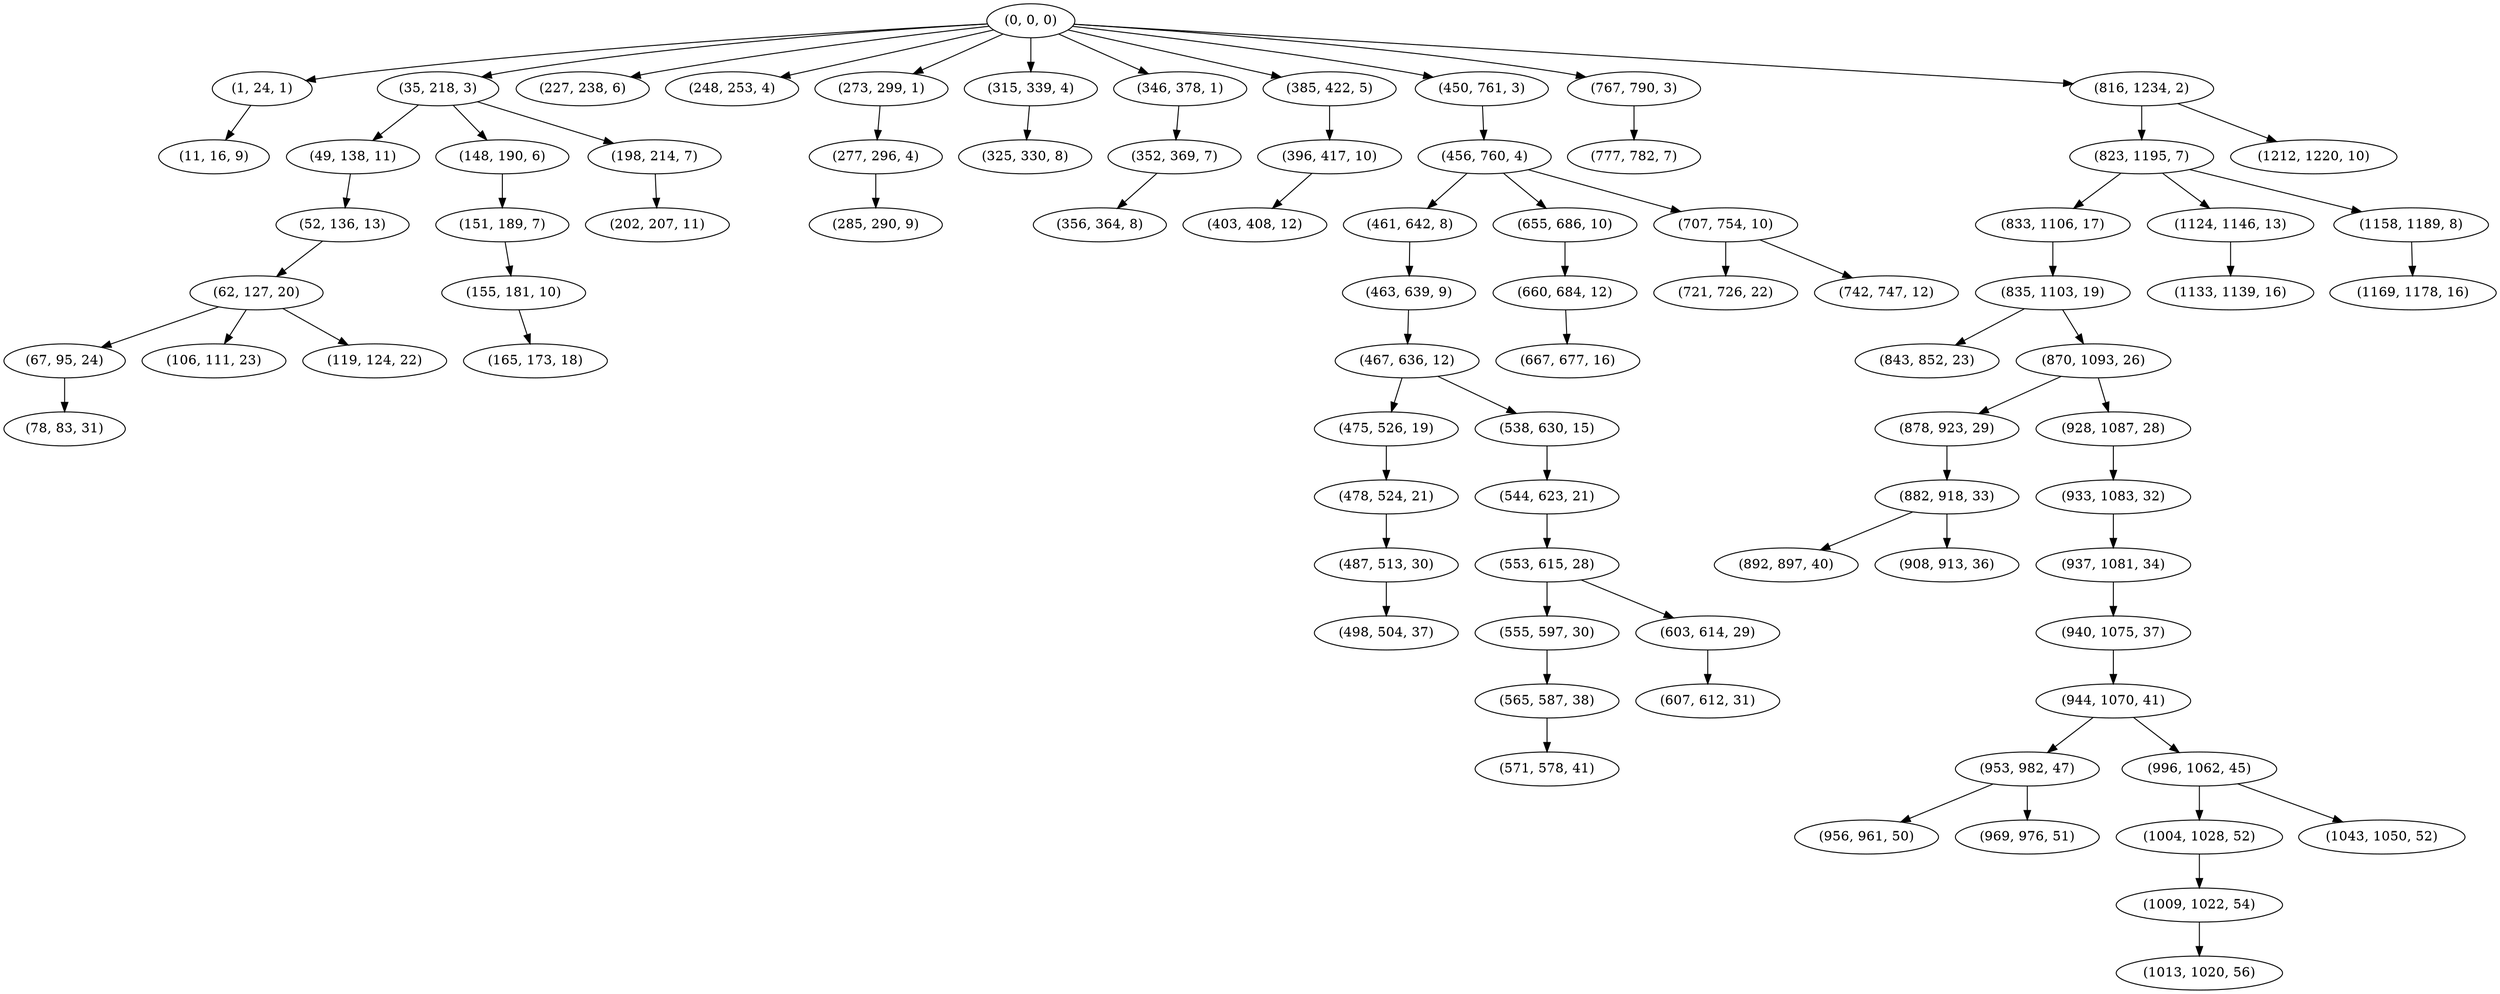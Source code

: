 digraph tree {
    "(0, 0, 0)";
    "(1, 24, 1)";
    "(11, 16, 9)";
    "(35, 218, 3)";
    "(49, 138, 11)";
    "(52, 136, 13)";
    "(62, 127, 20)";
    "(67, 95, 24)";
    "(78, 83, 31)";
    "(106, 111, 23)";
    "(119, 124, 22)";
    "(148, 190, 6)";
    "(151, 189, 7)";
    "(155, 181, 10)";
    "(165, 173, 18)";
    "(198, 214, 7)";
    "(202, 207, 11)";
    "(227, 238, 6)";
    "(248, 253, 4)";
    "(273, 299, 1)";
    "(277, 296, 4)";
    "(285, 290, 9)";
    "(315, 339, 4)";
    "(325, 330, 8)";
    "(346, 378, 1)";
    "(352, 369, 7)";
    "(356, 364, 8)";
    "(385, 422, 5)";
    "(396, 417, 10)";
    "(403, 408, 12)";
    "(450, 761, 3)";
    "(456, 760, 4)";
    "(461, 642, 8)";
    "(463, 639, 9)";
    "(467, 636, 12)";
    "(475, 526, 19)";
    "(478, 524, 21)";
    "(487, 513, 30)";
    "(498, 504, 37)";
    "(538, 630, 15)";
    "(544, 623, 21)";
    "(553, 615, 28)";
    "(555, 597, 30)";
    "(565, 587, 38)";
    "(571, 578, 41)";
    "(603, 614, 29)";
    "(607, 612, 31)";
    "(655, 686, 10)";
    "(660, 684, 12)";
    "(667, 677, 16)";
    "(707, 754, 10)";
    "(721, 726, 22)";
    "(742, 747, 12)";
    "(767, 790, 3)";
    "(777, 782, 7)";
    "(816, 1234, 2)";
    "(823, 1195, 7)";
    "(833, 1106, 17)";
    "(835, 1103, 19)";
    "(843, 852, 23)";
    "(870, 1093, 26)";
    "(878, 923, 29)";
    "(882, 918, 33)";
    "(892, 897, 40)";
    "(908, 913, 36)";
    "(928, 1087, 28)";
    "(933, 1083, 32)";
    "(937, 1081, 34)";
    "(940, 1075, 37)";
    "(944, 1070, 41)";
    "(953, 982, 47)";
    "(956, 961, 50)";
    "(969, 976, 51)";
    "(996, 1062, 45)";
    "(1004, 1028, 52)";
    "(1009, 1022, 54)";
    "(1013, 1020, 56)";
    "(1043, 1050, 52)";
    "(1124, 1146, 13)";
    "(1133, 1139, 16)";
    "(1158, 1189, 8)";
    "(1169, 1178, 16)";
    "(1212, 1220, 10)";
    "(0, 0, 0)" -> "(1, 24, 1)";
    "(0, 0, 0)" -> "(35, 218, 3)";
    "(0, 0, 0)" -> "(227, 238, 6)";
    "(0, 0, 0)" -> "(248, 253, 4)";
    "(0, 0, 0)" -> "(273, 299, 1)";
    "(0, 0, 0)" -> "(315, 339, 4)";
    "(0, 0, 0)" -> "(346, 378, 1)";
    "(0, 0, 0)" -> "(385, 422, 5)";
    "(0, 0, 0)" -> "(450, 761, 3)";
    "(0, 0, 0)" -> "(767, 790, 3)";
    "(0, 0, 0)" -> "(816, 1234, 2)";
    "(1, 24, 1)" -> "(11, 16, 9)";
    "(35, 218, 3)" -> "(49, 138, 11)";
    "(35, 218, 3)" -> "(148, 190, 6)";
    "(35, 218, 3)" -> "(198, 214, 7)";
    "(49, 138, 11)" -> "(52, 136, 13)";
    "(52, 136, 13)" -> "(62, 127, 20)";
    "(62, 127, 20)" -> "(67, 95, 24)";
    "(62, 127, 20)" -> "(106, 111, 23)";
    "(62, 127, 20)" -> "(119, 124, 22)";
    "(67, 95, 24)" -> "(78, 83, 31)";
    "(148, 190, 6)" -> "(151, 189, 7)";
    "(151, 189, 7)" -> "(155, 181, 10)";
    "(155, 181, 10)" -> "(165, 173, 18)";
    "(198, 214, 7)" -> "(202, 207, 11)";
    "(273, 299, 1)" -> "(277, 296, 4)";
    "(277, 296, 4)" -> "(285, 290, 9)";
    "(315, 339, 4)" -> "(325, 330, 8)";
    "(346, 378, 1)" -> "(352, 369, 7)";
    "(352, 369, 7)" -> "(356, 364, 8)";
    "(385, 422, 5)" -> "(396, 417, 10)";
    "(396, 417, 10)" -> "(403, 408, 12)";
    "(450, 761, 3)" -> "(456, 760, 4)";
    "(456, 760, 4)" -> "(461, 642, 8)";
    "(456, 760, 4)" -> "(655, 686, 10)";
    "(456, 760, 4)" -> "(707, 754, 10)";
    "(461, 642, 8)" -> "(463, 639, 9)";
    "(463, 639, 9)" -> "(467, 636, 12)";
    "(467, 636, 12)" -> "(475, 526, 19)";
    "(467, 636, 12)" -> "(538, 630, 15)";
    "(475, 526, 19)" -> "(478, 524, 21)";
    "(478, 524, 21)" -> "(487, 513, 30)";
    "(487, 513, 30)" -> "(498, 504, 37)";
    "(538, 630, 15)" -> "(544, 623, 21)";
    "(544, 623, 21)" -> "(553, 615, 28)";
    "(553, 615, 28)" -> "(555, 597, 30)";
    "(553, 615, 28)" -> "(603, 614, 29)";
    "(555, 597, 30)" -> "(565, 587, 38)";
    "(565, 587, 38)" -> "(571, 578, 41)";
    "(603, 614, 29)" -> "(607, 612, 31)";
    "(655, 686, 10)" -> "(660, 684, 12)";
    "(660, 684, 12)" -> "(667, 677, 16)";
    "(707, 754, 10)" -> "(721, 726, 22)";
    "(707, 754, 10)" -> "(742, 747, 12)";
    "(767, 790, 3)" -> "(777, 782, 7)";
    "(816, 1234, 2)" -> "(823, 1195, 7)";
    "(816, 1234, 2)" -> "(1212, 1220, 10)";
    "(823, 1195, 7)" -> "(833, 1106, 17)";
    "(823, 1195, 7)" -> "(1124, 1146, 13)";
    "(823, 1195, 7)" -> "(1158, 1189, 8)";
    "(833, 1106, 17)" -> "(835, 1103, 19)";
    "(835, 1103, 19)" -> "(843, 852, 23)";
    "(835, 1103, 19)" -> "(870, 1093, 26)";
    "(870, 1093, 26)" -> "(878, 923, 29)";
    "(870, 1093, 26)" -> "(928, 1087, 28)";
    "(878, 923, 29)" -> "(882, 918, 33)";
    "(882, 918, 33)" -> "(892, 897, 40)";
    "(882, 918, 33)" -> "(908, 913, 36)";
    "(928, 1087, 28)" -> "(933, 1083, 32)";
    "(933, 1083, 32)" -> "(937, 1081, 34)";
    "(937, 1081, 34)" -> "(940, 1075, 37)";
    "(940, 1075, 37)" -> "(944, 1070, 41)";
    "(944, 1070, 41)" -> "(953, 982, 47)";
    "(944, 1070, 41)" -> "(996, 1062, 45)";
    "(953, 982, 47)" -> "(956, 961, 50)";
    "(953, 982, 47)" -> "(969, 976, 51)";
    "(996, 1062, 45)" -> "(1004, 1028, 52)";
    "(996, 1062, 45)" -> "(1043, 1050, 52)";
    "(1004, 1028, 52)" -> "(1009, 1022, 54)";
    "(1009, 1022, 54)" -> "(1013, 1020, 56)";
    "(1124, 1146, 13)" -> "(1133, 1139, 16)";
    "(1158, 1189, 8)" -> "(1169, 1178, 16)";
}
